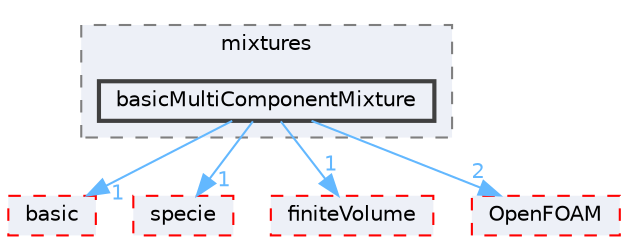 digraph "src/thermophysicalModels/reactionThermo/mixtures/basicMultiComponentMixture"
{
 // LATEX_PDF_SIZE
  bgcolor="transparent";
  edge [fontname=Helvetica,fontsize=10,labelfontname=Helvetica,labelfontsize=10];
  node [fontname=Helvetica,fontsize=10,shape=box,height=0.2,width=0.4];
  compound=true
  subgraph clusterdir_4c3899116fa10d6c6748b991d6c665d1 {
    graph [ bgcolor="#edf0f7", pencolor="grey50", label="mixtures", fontname=Helvetica,fontsize=10 style="filled,dashed", URL="dir_4c3899116fa10d6c6748b991d6c665d1.html",tooltip=""]
  dir_432a0680e4fd34ccdcdfb0d368a0c5d1 [label="basicMultiComponentMixture", fillcolor="#edf0f7", color="grey25", style="filled,bold", URL="dir_432a0680e4fd34ccdcdfb0d368a0c5d1.html",tooltip=""];
  }
  dir_38cb9973e0eaf6834e10b18bff965c4b [label="basic", fillcolor="#edf0f7", color="red", style="filled,dashed", URL="dir_38cb9973e0eaf6834e10b18bff965c4b.html",tooltip=""];
  dir_5c4bf53b114f4c9237cd4ef0431fc9bd [label="specie", fillcolor="#edf0f7", color="red", style="filled,dashed", URL="dir_5c4bf53b114f4c9237cd4ef0431fc9bd.html",tooltip=""];
  dir_9bd15774b555cf7259a6fa18f99fe99b [label="finiteVolume", fillcolor="#edf0f7", color="red", style="filled,dashed", URL="dir_9bd15774b555cf7259a6fa18f99fe99b.html",tooltip=""];
  dir_c5473ff19b20e6ec4dfe5c310b3778a8 [label="OpenFOAM", fillcolor="#edf0f7", color="red", style="filled,dashed", URL="dir_c5473ff19b20e6ec4dfe5c310b3778a8.html",tooltip=""];
  dir_432a0680e4fd34ccdcdfb0d368a0c5d1->dir_38cb9973e0eaf6834e10b18bff965c4b [headlabel="1", labeldistance=1.5 headhref="dir_000236_000219.html" href="dir_000236_000219.html" color="steelblue1" fontcolor="steelblue1"];
  dir_432a0680e4fd34ccdcdfb0d368a0c5d1->dir_5c4bf53b114f4c9237cd4ef0431fc9bd [headlabel="1", labeldistance=1.5 headhref="dir_000236_003683.html" href="dir_000236_003683.html" color="steelblue1" fontcolor="steelblue1"];
  dir_432a0680e4fd34ccdcdfb0d368a0c5d1->dir_9bd15774b555cf7259a6fa18f99fe99b [headlabel="1", labeldistance=1.5 headhref="dir_000236_001387.html" href="dir_000236_001387.html" color="steelblue1" fontcolor="steelblue1"];
  dir_432a0680e4fd34ccdcdfb0d368a0c5d1->dir_c5473ff19b20e6ec4dfe5c310b3778a8 [headlabel="2", labeldistance=1.5 headhref="dir_000236_002695.html" href="dir_000236_002695.html" color="steelblue1" fontcolor="steelblue1"];
}
